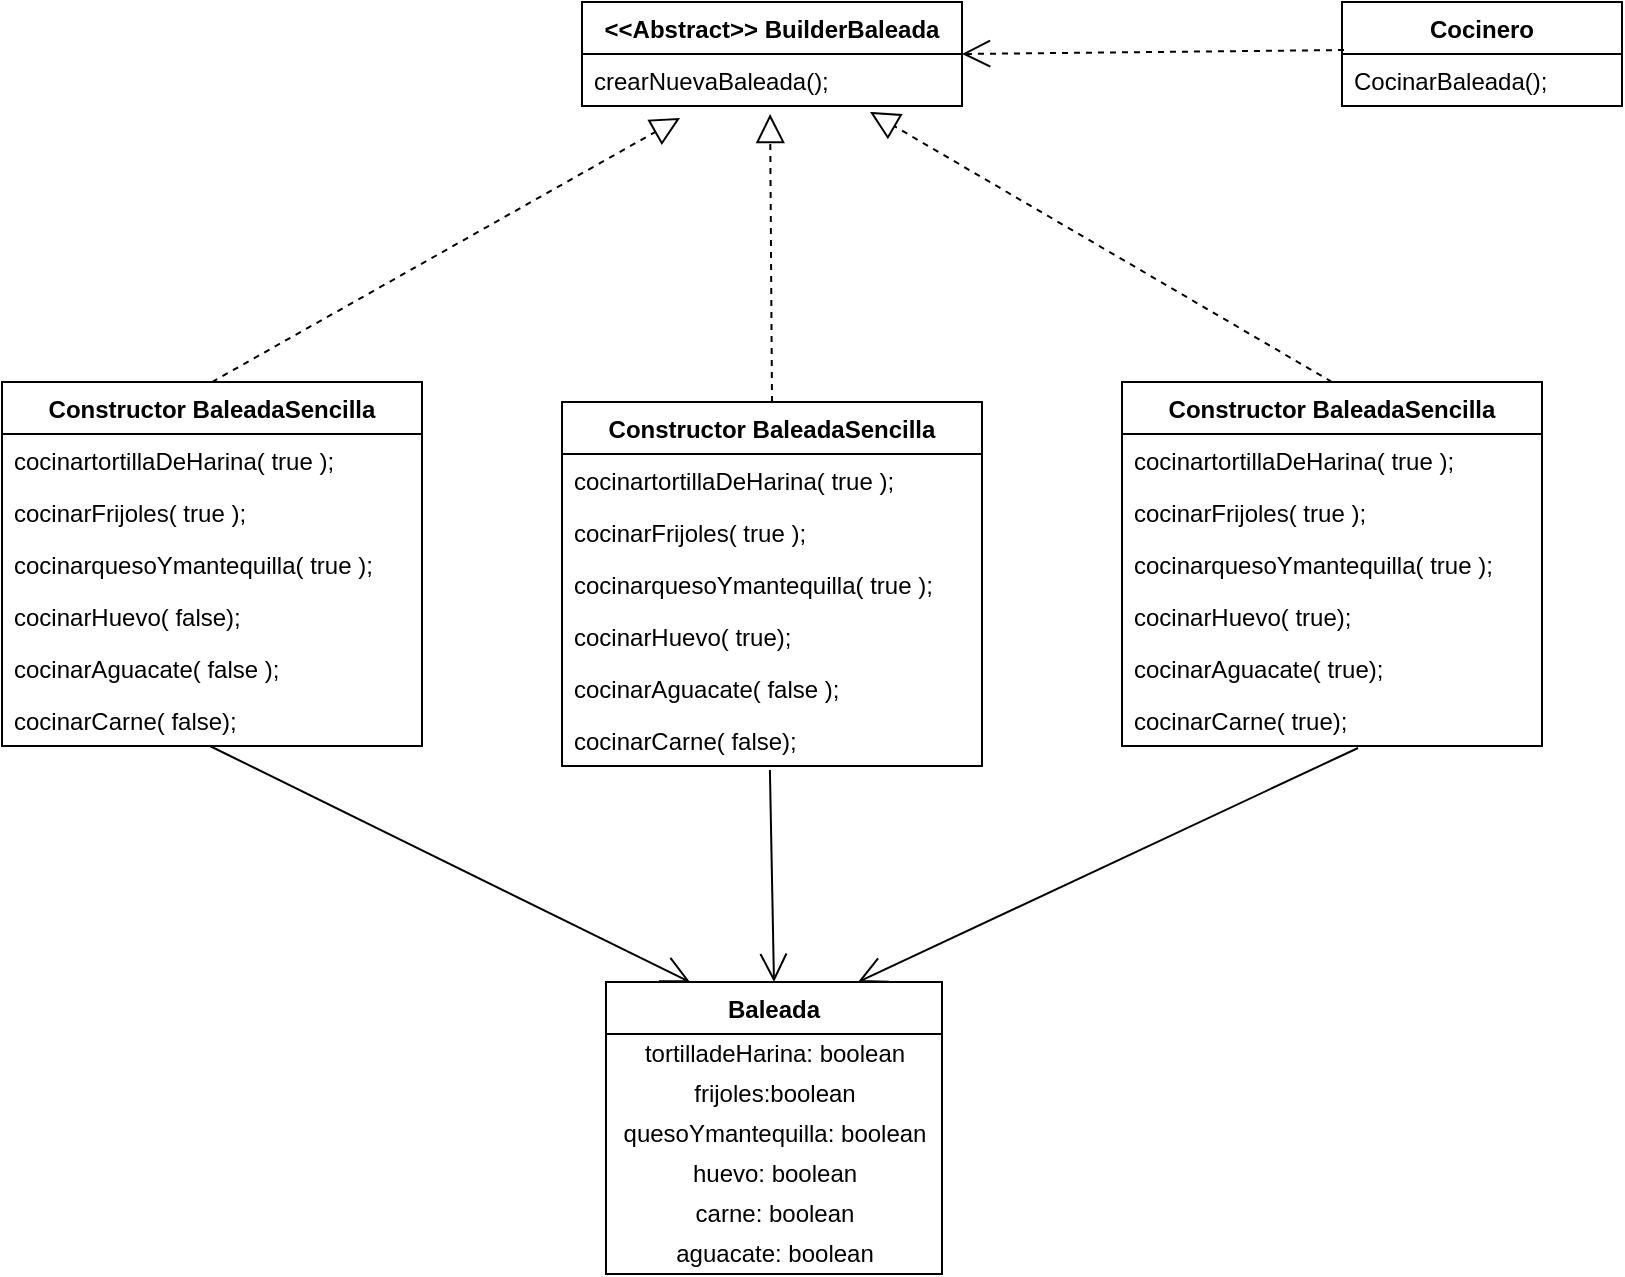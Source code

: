 <mxfile version="13.1.8" type="device"><diagram name="Page-1" id="5f0bae14-7c28-e335-631c-24af17079c00"><mxGraphModel dx="1385" dy="693" grid="1" gridSize="10" guides="1" tooltips="1" connect="1" arrows="1" fold="1" page="1" pageScale="1" pageWidth="1100" pageHeight="850" background="#ffffff" math="0" shadow="0"><root><mxCell id="0"/><mxCell id="1" parent="0"/><mxCell id="rfkxRAo5XTSeMAtBuygl-20" value="Constructor BaleadaSencilla" style="swimlane;fontStyle=1;childLayout=stackLayout;horizontal=1;startSize=26;fillColor=none;horizontalStack=0;resizeParent=1;resizeParentMax=0;resizeLast=0;collapsible=1;marginBottom=0;" parent="1" vertex="1"><mxGeometry x="90" y="360" width="210" height="182" as="geometry"><mxRectangle x="130" y="360" width="190" height="26" as="alternateBounds"/></mxGeometry></mxCell><mxCell id="rfkxRAo5XTSeMAtBuygl-21" value="cocinartortillaDeHarina( true );" style="text;strokeColor=none;fillColor=none;align=left;verticalAlign=top;spacingLeft=4;spacingRight=4;overflow=hidden;rotatable=0;points=[[0,0.5],[1,0.5]];portConstraint=eastwest;" parent="rfkxRAo5XTSeMAtBuygl-20" vertex="1"><mxGeometry y="26" width="210" height="26" as="geometry"/></mxCell><mxCell id="rfkxRAo5XTSeMAtBuygl-22" value="cocinarFrijoles( true );" style="text;strokeColor=none;fillColor=none;align=left;verticalAlign=top;spacingLeft=4;spacingRight=4;overflow=hidden;rotatable=0;points=[[0,0.5],[1,0.5]];portConstraint=eastwest;" parent="rfkxRAo5XTSeMAtBuygl-20" vertex="1"><mxGeometry y="52" width="210" height="26" as="geometry"/></mxCell><mxCell id="rfkxRAo5XTSeMAtBuygl-23" value="cocinarquesoYmantequilla( true );" style="text;strokeColor=none;fillColor=none;align=left;verticalAlign=top;spacingLeft=4;spacingRight=4;overflow=hidden;rotatable=0;points=[[0,0.5],[1,0.5]];portConstraint=eastwest;" parent="rfkxRAo5XTSeMAtBuygl-20" vertex="1"><mxGeometry y="78" width="210" height="26" as="geometry"/></mxCell><mxCell id="rfkxRAo5XTSeMAtBuygl-86" value="cocinarHuevo( false);" style="text;strokeColor=none;fillColor=none;align=left;verticalAlign=top;spacingLeft=4;spacingRight=4;overflow=hidden;rotatable=0;points=[[0,0.5],[1,0.5]];portConstraint=eastwest;" parent="rfkxRAo5XTSeMAtBuygl-20" vertex="1"><mxGeometry y="104" width="210" height="26" as="geometry"/></mxCell><mxCell id="rfkxRAo5XTSeMAtBuygl-87" value="cocinarAguacate( false );" style="text;strokeColor=none;fillColor=none;align=left;verticalAlign=top;spacingLeft=4;spacingRight=4;overflow=hidden;rotatable=0;points=[[0,0.5],[1,0.5]];portConstraint=eastwest;" parent="rfkxRAo5XTSeMAtBuygl-20" vertex="1"><mxGeometry y="130" width="210" height="26" as="geometry"/></mxCell><mxCell id="rfkxRAo5XTSeMAtBuygl-88" value="cocinarCarne( false);" style="text;strokeColor=none;fillColor=none;align=left;verticalAlign=top;spacingLeft=4;spacingRight=4;overflow=hidden;rotatable=0;points=[[0,0.5],[1,0.5]];portConstraint=eastwest;" parent="rfkxRAo5XTSeMAtBuygl-20" vertex="1"><mxGeometry y="156" width="210" height="26" as="geometry"/></mxCell><mxCell id="rfkxRAo5XTSeMAtBuygl-104" value="Constructor BaleadaSencilla" style="swimlane;fontStyle=1;childLayout=stackLayout;horizontal=1;startSize=26;fillColor=none;horizontalStack=0;resizeParent=1;resizeParentMax=0;resizeLast=0;collapsible=1;marginBottom=0;" parent="1" vertex="1"><mxGeometry x="650" y="360" width="210" height="182" as="geometry"><mxRectangle x="130" y="360" width="190" height="26" as="alternateBounds"/></mxGeometry></mxCell><mxCell id="rfkxRAo5XTSeMAtBuygl-105" value="cocinartortillaDeHarina( true );" style="text;strokeColor=none;fillColor=none;align=left;verticalAlign=top;spacingLeft=4;spacingRight=4;overflow=hidden;rotatable=0;points=[[0,0.5],[1,0.5]];portConstraint=eastwest;" parent="rfkxRAo5XTSeMAtBuygl-104" vertex="1"><mxGeometry y="26" width="210" height="26" as="geometry"/></mxCell><mxCell id="rfkxRAo5XTSeMAtBuygl-106" value="cocinarFrijoles( true );" style="text;strokeColor=none;fillColor=none;align=left;verticalAlign=top;spacingLeft=4;spacingRight=4;overflow=hidden;rotatable=0;points=[[0,0.5],[1,0.5]];portConstraint=eastwest;" parent="rfkxRAo5XTSeMAtBuygl-104" vertex="1"><mxGeometry y="52" width="210" height="26" as="geometry"/></mxCell><mxCell id="rfkxRAo5XTSeMAtBuygl-107" value="cocinarquesoYmantequilla( true );" style="text;strokeColor=none;fillColor=none;align=left;verticalAlign=top;spacingLeft=4;spacingRight=4;overflow=hidden;rotatable=0;points=[[0,0.5],[1,0.5]];portConstraint=eastwest;" parent="rfkxRAo5XTSeMAtBuygl-104" vertex="1"><mxGeometry y="78" width="210" height="26" as="geometry"/></mxCell><mxCell id="rfkxRAo5XTSeMAtBuygl-108" value="cocinarHuevo( true);" style="text;strokeColor=none;fillColor=none;align=left;verticalAlign=top;spacingLeft=4;spacingRight=4;overflow=hidden;rotatable=0;points=[[0,0.5],[1,0.5]];portConstraint=eastwest;" parent="rfkxRAo5XTSeMAtBuygl-104" vertex="1"><mxGeometry y="104" width="210" height="26" as="geometry"/></mxCell><mxCell id="rfkxRAo5XTSeMAtBuygl-109" value="cocinarAguacate( true);" style="text;strokeColor=none;fillColor=none;align=left;verticalAlign=top;spacingLeft=4;spacingRight=4;overflow=hidden;rotatable=0;points=[[0,0.5],[1,0.5]];portConstraint=eastwest;" parent="rfkxRAo5XTSeMAtBuygl-104" vertex="1"><mxGeometry y="130" width="210" height="26" as="geometry"/></mxCell><mxCell id="rfkxRAo5XTSeMAtBuygl-110" value="cocinarCarne( true);" style="text;strokeColor=none;fillColor=none;align=left;verticalAlign=top;spacingLeft=4;spacingRight=4;overflow=hidden;rotatable=0;points=[[0,0.5],[1,0.5]];portConstraint=eastwest;" parent="rfkxRAo5XTSeMAtBuygl-104" vertex="1"><mxGeometry y="156" width="210" height="26" as="geometry"/></mxCell><mxCell id="rfkxRAo5XTSeMAtBuygl-89" value="Constructor BaleadaSencilla" style="swimlane;fontStyle=1;childLayout=stackLayout;horizontal=1;startSize=26;fillColor=none;horizontalStack=0;resizeParent=1;resizeParentMax=0;resizeLast=0;collapsible=1;marginBottom=0;" parent="1" vertex="1"><mxGeometry x="370" y="370" width="210" height="182" as="geometry"><mxRectangle x="130" y="360" width="190" height="26" as="alternateBounds"/></mxGeometry></mxCell><mxCell id="rfkxRAo5XTSeMAtBuygl-90" value="cocinartortillaDeHarina( true );" style="text;strokeColor=none;fillColor=none;align=left;verticalAlign=top;spacingLeft=4;spacingRight=4;overflow=hidden;rotatable=0;points=[[0,0.5],[1,0.5]];portConstraint=eastwest;" parent="rfkxRAo5XTSeMAtBuygl-89" vertex="1"><mxGeometry y="26" width="210" height="26" as="geometry"/></mxCell><mxCell id="rfkxRAo5XTSeMAtBuygl-91" value="cocinarFrijoles( true );" style="text;strokeColor=none;fillColor=none;align=left;verticalAlign=top;spacingLeft=4;spacingRight=4;overflow=hidden;rotatable=0;points=[[0,0.5],[1,0.5]];portConstraint=eastwest;" parent="rfkxRAo5XTSeMAtBuygl-89" vertex="1"><mxGeometry y="52" width="210" height="26" as="geometry"/></mxCell><mxCell id="rfkxRAo5XTSeMAtBuygl-92" value="cocinarquesoYmantequilla( true );" style="text;strokeColor=none;fillColor=none;align=left;verticalAlign=top;spacingLeft=4;spacingRight=4;overflow=hidden;rotatable=0;points=[[0,0.5],[1,0.5]];portConstraint=eastwest;" parent="rfkxRAo5XTSeMAtBuygl-89" vertex="1"><mxGeometry y="78" width="210" height="26" as="geometry"/></mxCell><mxCell id="rfkxRAo5XTSeMAtBuygl-93" value="cocinarHuevo( true);" style="text;strokeColor=none;fillColor=none;align=left;verticalAlign=top;spacingLeft=4;spacingRight=4;overflow=hidden;rotatable=0;points=[[0,0.5],[1,0.5]];portConstraint=eastwest;" parent="rfkxRAo5XTSeMAtBuygl-89" vertex="1"><mxGeometry y="104" width="210" height="26" as="geometry"/></mxCell><mxCell id="rfkxRAo5XTSeMAtBuygl-94" value="cocinarAguacate( false );" style="text;strokeColor=none;fillColor=none;align=left;verticalAlign=top;spacingLeft=4;spacingRight=4;overflow=hidden;rotatable=0;points=[[0,0.5],[1,0.5]];portConstraint=eastwest;" parent="rfkxRAo5XTSeMAtBuygl-89" vertex="1"><mxGeometry y="130" width="210" height="26" as="geometry"/></mxCell><mxCell id="rfkxRAo5XTSeMAtBuygl-95" value="cocinarCarne( false);" style="text;strokeColor=none;fillColor=none;align=left;verticalAlign=top;spacingLeft=4;spacingRight=4;overflow=hidden;rotatable=0;points=[[0,0.5],[1,0.5]];portConstraint=eastwest;" parent="rfkxRAo5XTSeMAtBuygl-89" vertex="1"><mxGeometry y="156" width="210" height="26" as="geometry"/></mxCell><mxCell id="XMBIEQTEWoFlVPldI-y8-1" value="" style="endArrow=block;dashed=1;endFill=0;endSize=12;html=1;entryX=0.495;entryY=1.154;entryDx=0;entryDy=0;entryPerimeter=0;exitX=0.5;exitY=0;exitDx=0;exitDy=0;" edge="1" parent="1" source="rfkxRAo5XTSeMAtBuygl-89" target="rfkxRAo5XTSeMAtBuygl-26"><mxGeometry width="160" relative="1" as="geometry"><mxPoint x="310" y="420" as="sourcePoint"/><mxPoint x="470" y="420" as="targetPoint"/></mxGeometry></mxCell><mxCell id="rfkxRAo5XTSeMAtBuygl-24" value="&lt;&lt;Abstract&gt;&gt; BuilderBaleada" style="swimlane;fontStyle=1;childLayout=stackLayout;horizontal=1;startSize=26;fillColor=none;horizontalStack=0;resizeParent=1;resizeParentMax=0;resizeLast=0;collapsible=1;marginBottom=0;" parent="1" vertex="1"><mxGeometry x="380" y="170" width="190" height="52" as="geometry"/></mxCell><mxCell id="rfkxRAo5XTSeMAtBuygl-26" value="crearNuevaBaleada();" style="text;strokeColor=none;fillColor=none;align=left;verticalAlign=top;spacingLeft=4;spacingRight=4;overflow=hidden;rotatable=0;points=[[0,0.5],[1,0.5]];portConstraint=eastwest;" parent="rfkxRAo5XTSeMAtBuygl-24" vertex="1"><mxGeometry y="26" width="190" height="26" as="geometry"/></mxCell><mxCell id="XMBIEQTEWoFlVPldI-y8-2" value="" style="endArrow=block;dashed=1;endFill=0;endSize=12;html=1;entryX=0.258;entryY=1.231;entryDx=0;entryDy=0;entryPerimeter=0;exitX=0.5;exitY=0;exitDx=0;exitDy=0;" edge="1" parent="1" source="rfkxRAo5XTSeMAtBuygl-20" target="rfkxRAo5XTSeMAtBuygl-26"><mxGeometry width="160" relative="1" as="geometry"><mxPoint x="310" y="420" as="sourcePoint"/><mxPoint x="470" y="420" as="targetPoint"/></mxGeometry></mxCell><mxCell id="XMBIEQTEWoFlVPldI-y8-3" value="" style="endArrow=block;dashed=1;endFill=0;endSize=12;html=1;entryX=0.758;entryY=1.115;entryDx=0;entryDy=0;entryPerimeter=0;exitX=0.5;exitY=0;exitDx=0;exitDy=0;" edge="1" parent="1" source="rfkxRAo5XTSeMAtBuygl-104" target="rfkxRAo5XTSeMAtBuygl-26"><mxGeometry width="160" relative="1" as="geometry"><mxPoint x="310" y="420" as="sourcePoint"/><mxPoint x="470" y="420" as="targetPoint"/></mxGeometry></mxCell><mxCell id="XMBIEQTEWoFlVPldI-y8-6" value="&lt;div&gt;&lt;br&gt;&lt;/div&gt;&lt;div&gt;&lt;br&gt;&lt;/div&gt;" style="endArrow=open;endSize=12;dashed=1;html=1;entryX=1;entryY=0;entryDx=0;entryDy=0;exitX=0.007;exitY=-0.077;exitDx=0;exitDy=0;exitPerimeter=0;entryPerimeter=0;" edge="1" parent="1" source="rfkxRAo5XTSeMAtBuygl-30" target="rfkxRAo5XTSeMAtBuygl-26"><mxGeometry x="-0.044" y="25" width="160" relative="1" as="geometry"><mxPoint x="310" y="540" as="sourcePoint"/><mxPoint x="470" y="540" as="targetPoint"/><mxPoint as="offset"/></mxGeometry></mxCell><mxCell id="rfkxRAo5XTSeMAtBuygl-28" value="Cocinero" style="swimlane;fontStyle=1;childLayout=stackLayout;horizontal=1;startSize=26;fillColor=none;horizontalStack=0;resizeParent=1;resizeParentMax=0;resizeLast=0;collapsible=1;marginBottom=0;" parent="1" vertex="1"><mxGeometry x="760" y="170" width="140" height="52" as="geometry"/></mxCell><mxCell id="rfkxRAo5XTSeMAtBuygl-30" value="CocinarBaleada();" style="text;strokeColor=none;fillColor=none;align=left;verticalAlign=top;spacingLeft=4;spacingRight=4;overflow=hidden;rotatable=0;points=[[0,0.5],[1,0.5]];portConstraint=eastwest;" parent="rfkxRAo5XTSeMAtBuygl-28" vertex="1"><mxGeometry y="26" width="140" height="26" as="geometry"/></mxCell><mxCell id="XMBIEQTEWoFlVPldI-y8-7" value="" style="endArrow=open;endFill=1;endSize=12;html=1;entryX=0.25;entryY=0;entryDx=0;entryDy=0;exitX=0.495;exitY=1;exitDx=0;exitDy=0;exitPerimeter=0;" edge="1" parent="1" source="rfkxRAo5XTSeMAtBuygl-88" target="rfkxRAo5XTSeMAtBuygl-12"><mxGeometry width="160" relative="1" as="geometry"><mxPoint x="310" y="540" as="sourcePoint"/><mxPoint x="470" y="540" as="targetPoint"/></mxGeometry></mxCell><mxCell id="XMBIEQTEWoFlVPldI-y8-8" value="" style="endArrow=open;endFill=1;endSize=12;html=1;exitX=0.562;exitY=1.038;exitDx=0;exitDy=0;exitPerimeter=0;entryX=0.75;entryY=0;entryDx=0;entryDy=0;" edge="1" parent="1" source="rfkxRAo5XTSeMAtBuygl-110" target="rfkxRAo5XTSeMAtBuygl-12"><mxGeometry width="160" relative="1" as="geometry"><mxPoint x="310" y="540" as="sourcePoint"/><mxPoint x="470" y="540" as="targetPoint"/></mxGeometry></mxCell><mxCell id="XMBIEQTEWoFlVPldI-y8-9" value="" style="endArrow=open;endFill=1;endSize=12;html=1;entryX=0.5;entryY=0;entryDx=0;entryDy=0;exitX=0.495;exitY=1.077;exitDx=0;exitDy=0;exitPerimeter=0;" edge="1" parent="1" source="rfkxRAo5XTSeMAtBuygl-95" target="rfkxRAo5XTSeMAtBuygl-12"><mxGeometry width="160" relative="1" as="geometry"><mxPoint x="310" y="540" as="sourcePoint"/><mxPoint x="470" y="540" as="targetPoint"/></mxGeometry></mxCell><mxCell id="rfkxRAo5XTSeMAtBuygl-12" value="Baleada" style="swimlane;fontStyle=1;childLayout=stackLayout;horizontal=1;startSize=26;fillColor=none;horizontalStack=0;resizeParent=1;resizeParentMax=0;resizeLast=0;collapsible=1;marginBottom=0;" parent="1" vertex="1"><mxGeometry x="392" y="660" width="168" height="146" as="geometry"/></mxCell><mxCell id="XMBIEQTEWoFlVPldI-y8-10" value="tortilladeHarina: boolean" style="text;html=1;align=center;verticalAlign=middle;resizable=0;points=[];autosize=1;" vertex="1" parent="rfkxRAo5XTSeMAtBuygl-12"><mxGeometry y="26" width="168" height="20" as="geometry"/></mxCell><mxCell id="XMBIEQTEWoFlVPldI-y8-11" value="frijoles:boolean" style="text;html=1;align=center;verticalAlign=middle;resizable=0;points=[];autosize=1;" vertex="1" parent="rfkxRAo5XTSeMAtBuygl-12"><mxGeometry y="46" width="168" height="20" as="geometry"/></mxCell><mxCell id="XMBIEQTEWoFlVPldI-y8-12" value="quesoYmantequilla: boolean" style="text;html=1;align=center;verticalAlign=middle;resizable=0;points=[];autosize=1;" vertex="1" parent="rfkxRAo5XTSeMAtBuygl-12"><mxGeometry y="66" width="168" height="20" as="geometry"/></mxCell><mxCell id="XMBIEQTEWoFlVPldI-y8-13" value="huevo: boolean" style="text;html=1;align=center;verticalAlign=middle;resizable=0;points=[];autosize=1;" vertex="1" parent="rfkxRAo5XTSeMAtBuygl-12"><mxGeometry y="86" width="168" height="20" as="geometry"/></mxCell><mxCell id="XMBIEQTEWoFlVPldI-y8-14" value="carne: boolean" style="text;html=1;align=center;verticalAlign=middle;resizable=0;points=[];autosize=1;" vertex="1" parent="rfkxRAo5XTSeMAtBuygl-12"><mxGeometry y="106" width="168" height="20" as="geometry"/></mxCell><mxCell id="XMBIEQTEWoFlVPldI-y8-15" value="aguacate: boolean" style="text;html=1;align=center;verticalAlign=middle;resizable=0;points=[];autosize=1;" vertex="1" parent="rfkxRAo5XTSeMAtBuygl-12"><mxGeometry y="126" width="168" height="20" as="geometry"/></mxCell></root></mxGraphModel></diagram></mxfile>